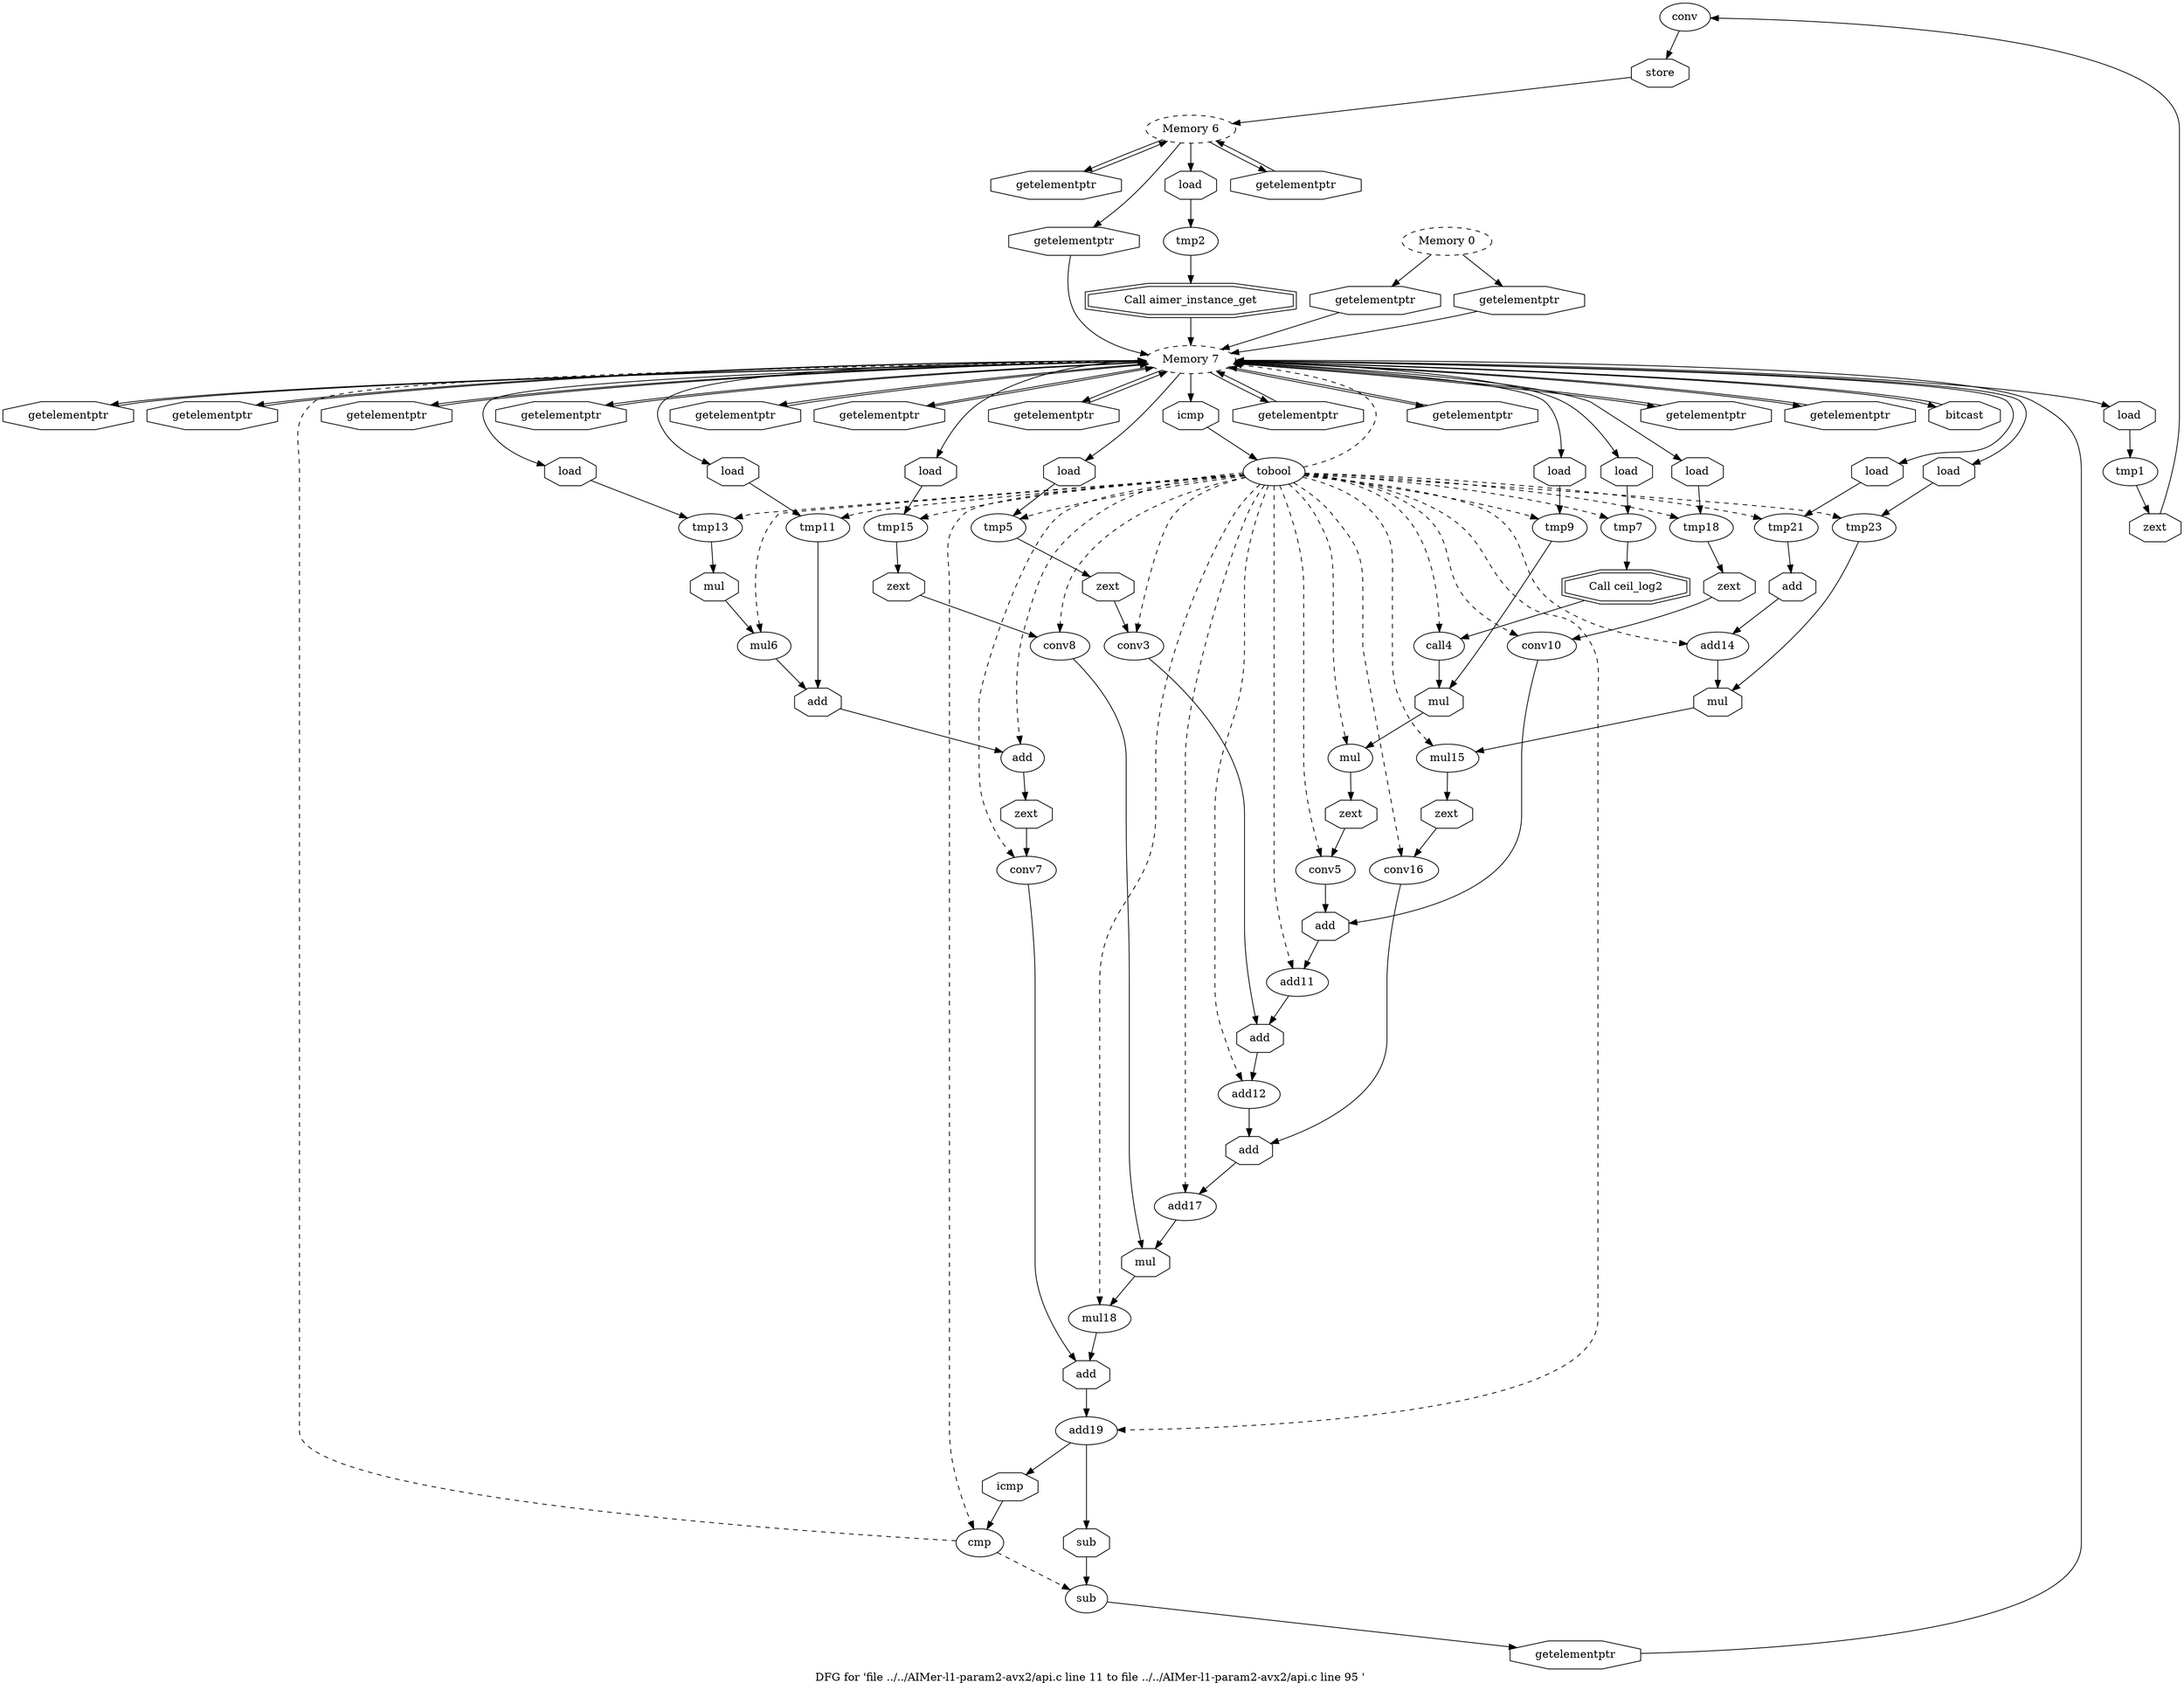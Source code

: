 digraph "DFG for 'file ../../AIMer-l1-param2-avx2/api.c line 11 to file ../../AIMer-l1-param2-avx2/api.c line 95 '  "{
label="DFG for 'file ../../AIMer-l1-param2-avx2/api.c line 11 to file ../../AIMer-l1-param2-avx2/api.c line 95 ' ";
node_578[shape=ellipse,style=solid,label="conv"]
node_581[shape=octagon,style=solid,label="store"]
"node_578"->"node_581"
node_577[shape=octagon,style=solid,label="load"]
node_576[shape=ellipse,style=solid,label="tmp1"]
"node_577"->"node_576"
node_579[shape=octagon,style=solid,label="zext"]
"node_576"->"node_579"
node_575[shape=octagon,style=solid,label="getelementptr"]
node_574[shape=ellipse,style=dashed,label="Memory 7"]
"node_575"->"node_574"
"node_574"->"node_577"
node_632[shape=octagon,style=solid,label="getelementptr"]
"node_574"->"node_632"
node_633[shape=octagon,style=solid,label="getelementptr"]
"node_574"->"node_633"
node_635[shape=octagon,style=solid,label="load"]
"node_574"->"node_635"
node_638[shape=octagon,style=solid,label="getelementptr"]
"node_574"->"node_638"
node_640[shape=octagon,style=solid,label="load"]
"node_574"->"node_640"
node_623[shape=octagon,style=solid,label="getelementptr"]
"node_574"->"node_623"
node_625[shape=octagon,style=solid,label="load"]
"node_574"->"node_625"
node_594[shape=octagon,style=solid,label="getelementptr"]
"node_574"->"node_594"
node_618[shape=octagon,style=solid,label="getelementptr"]
"node_574"->"node_618"
node_620[shape=octagon,style=solid,label="load"]
"node_574"->"node_620"
node_599[shape=octagon,style=solid,label="getelementptr"]
"node_574"->"node_599"
node_596[shape=octagon,style=solid,label="load"]
"node_574"->"node_596"
node_591[shape=octagon,style=solid,label="load"]
"node_574"->"node_591"
node_606[shape=octagon,style=solid,label="getelementptr"]
"node_574"->"node_606"
node_608[shape=octagon,style=solid,label="load"]
"node_574"->"node_608"
node_609[shape=octagon,style=solid,label="getelementptr"]
"node_574"->"node_609"
node_611[shape=octagon,style=solid,label="load"]
"node_574"->"node_611"
node_601[shape=octagon,style=solid,label="load"]
"node_574"->"node_601"
node_587[shape=octagon,style=solid,label="icmp"]
"node_574"->"node_587"
node_588[shape=octagon,style=solid,label="getelementptr"]
"node_574"->"node_588"
node_589[shape=octagon,style=solid,label="getelementptr"]
"node_574"->"node_589"
node_657[shape=octagon,style=solid,label="bitcast"]
"node_574"->"node_657"
node_573[shape=ellipse,style=dashed,label="Memory 6"]
node_580[shape=octagon,style=solid,label="getelementptr"]
"node_573"->"node_580"
node_582[shape=octagon,style=solid,label="getelementptr"]
"node_573"->"node_582"
node_584[shape=octagon,style=solid,label="load"]
"node_573"->"node_584"
node_656[shape=octagon,style=solid,label="getelementptr"]
"node_573"->"node_656"
node_572[shape=ellipse,style=dashed,label="Memory 0"]
"node_572"->"node_575"
node_658[shape=octagon,style=solid,label="getelementptr"]
"node_572"->"node_658"
node_631[shape=octagon,style=solid,label="add"]
node_630[shape=ellipse,style=solid,label="add12"]
"node_631"->"node_630"
"node_632"->"node_574"
"node_633"->"node_574"
node_634[shape=ellipse,style=solid,label="tmp21"]
node_637[shape=octagon,style=solid,label="add"]
"node_634"->"node_637"
"node_635"->"node_634"
node_636[shape=ellipse,style=solid,label="add14"]
node_642[shape=octagon,style=solid,label="mul"]
"node_636"->"node_642"
"node_637"->"node_636"
"node_638"->"node_574"
node_639[shape=ellipse,style=solid,label="tmp23"]
"node_639"->"node_642"
"node_640"->"node_639"
node_641[shape=ellipse,style=solid,label="mul15"]
node_644[shape=octagon,style=solid,label="zext"]
"node_641"->"node_644"
"node_642"->"node_641"
node_643[shape=ellipse,style=solid,label="conv16"]
node_646[shape=octagon,style=solid,label="add"]
"node_643"->"node_646"
"node_644"->"node_643"
"node_579"->"node_578"
node_622[shape=octagon,style=solid,label="zext"]
node_621[shape=ellipse,style=solid,label="conv8"]
"node_622"->"node_621"
"node_623"->"node_574"
node_624[shape=ellipse,style=solid,label="tmp18"]
node_627[shape=octagon,style=solid,label="zext"]
"node_624"->"node_627"
"node_625"->"node_624"
node_626[shape=ellipse,style=solid,label="conv10"]
node_629[shape=octagon,style=solid,label="add"]
"node_626"->"node_629"
"node_627"->"node_626"
node_628[shape=ellipse,style=solid,label="add11"]
"node_628"->"node_631"
"node_629"->"node_628"
"node_630"->"node_646"
"node_580"->"node_573"
"node_581"->"node_573"
"node_582"->"node_573"
node_583[shape=ellipse,style=solid,label="tmp2"]
node_585[shape=doubleoctagon,style=solid,label="Call aimer_instance_get"]
"node_583"->"node_585"
"node_584"->"node_583"
"node_594"->"node_574"
node_592[shape=ellipse,style=solid,label="conv3"]
"node_592"->"node_631"
node_613[shape=octagon,style=solid,label="mul"]
node_612[shape=ellipse,style=solid,label="mul6"]
"node_613"->"node_612"
node_614[shape=ellipse,style=solid,label="add"]
node_617[shape=octagon,style=solid,label="zext"]
"node_614"->"node_617"
node_615[shape=octagon,style=solid,label="add"]
"node_615"->"node_614"
node_616[shape=ellipse,style=solid,label="conv7"]
node_650[shape=octagon,style=solid,label="add"]
"node_616"->"node_650"
"node_617"->"node_616"
"node_618"->"node_574"
node_619[shape=ellipse,style=solid,label="tmp15"]
"node_619"->"node_622"
"node_620"->"node_619"
node_648[shape=octagon,style=solid,label="mul"]
"node_621"->"node_648"
node_593[shape=octagon,style=solid,label="zext"]
"node_593"->"node_592"
node_598[shape=doubleoctagon,style=solid,label="Call ceil_log2"]
node_597[shape=ellipse,style=solid,label="call4"]
"node_598"->"node_597"
"node_599"->"node_574"
node_595[shape=ellipse,style=solid,label="tmp7"]
"node_596"->"node_595"
node_603[shape=octagon,style=solid,label="mul"]
"node_597"->"node_603"
node_590[shape=ellipse,style=solid,label="tmp5"]
"node_590"->"node_593"
"node_591"->"node_590"
node_602[shape=ellipse,style=solid,label="mul"]
node_605[shape=octagon,style=solid,label="zext"]
"node_602"->"node_605"
"node_603"->"node_602"
node_604[shape=ellipse,style=solid,label="conv5"]
"node_604"->"node_629"
"node_605"->"node_604"
"node_606"->"node_574"
node_607[shape=ellipse,style=solid,label="tmp11"]
"node_607"->"node_615"
"node_608"->"node_607"
"node_609"->"node_574"
node_610[shape=ellipse,style=solid,label="tmp13"]
"node_610"->"node_613"
"node_611"->"node_610"
"node_612"->"node_615"
node_600[shape=ellipse,style=solid,label="tmp9"]
"node_600"->"node_603"
"node_601"->"node_600"
"node_595"->"node_598"
"node_585"->"node_574"
node_586[shape=ellipse,style=solid,label="tobool"]
"node_586"->"node_574" [style=dashed]
"node_586"->"node_634" [style=dashed]
"node_586"->"node_636" [style=dashed]
"node_586"->"node_639" [style=dashed]
"node_586"->"node_641" [style=dashed]
"node_586"->"node_643" [style=dashed]
"node_586"->"node_624" [style=dashed]
"node_586"->"node_626" [style=dashed]
"node_586"->"node_628" [style=dashed]
"node_586"->"node_630" [style=dashed]
"node_586"->"node_592" [style=dashed]
"node_586"->"node_614" [style=dashed]
"node_586"->"node_616" [style=dashed]
"node_586"->"node_619" [style=dashed]
"node_586"->"node_621" [style=dashed]
"node_586"->"node_597" [style=dashed]
"node_586"->"node_590" [style=dashed]
"node_586"->"node_602" [style=dashed]
"node_586"->"node_604" [style=dashed]
"node_586"->"node_607" [style=dashed]
"node_586"->"node_610" [style=dashed]
"node_586"->"node_612" [style=dashed]
"node_586"->"node_600" [style=dashed]
"node_586"->"node_595" [style=dashed]
node_645[shape=ellipse,style=solid,label="add17"]
"node_586"->"node_645" [style=dashed]
node_647[shape=ellipse,style=solid,label="mul18"]
"node_586"->"node_647" [style=dashed]
node_649[shape=ellipse,style=solid,label="add19"]
"node_586"->"node_649" [style=dashed]
node_651[shape=ellipse,style=solid,label="cmp"]
"node_586"->"node_651" [style=dashed]
"node_587"->"node_586"
"node_588"->"node_574"
"node_589"->"node_574"
"node_645"->"node_648"
"node_646"->"node_645"
"node_647"->"node_650"
"node_648"->"node_647"
node_652[shape=octagon,style=solid,label="icmp"]
"node_649"->"node_652"
node_654[shape=octagon,style=solid,label="sub"]
"node_649"->"node_654"
"node_650"->"node_649"
"node_651"->"node_574" [style=dashed]
node_653[shape=ellipse,style=solid,label="sub"]
"node_651"->"node_653" [style=dashed]
"node_652"->"node_651"
node_655[shape=octagon,style=solid,label="getelementptr"]
"node_653"->"node_655"
"node_654"->"node_653"
"node_655"->"node_574"
"node_656"->"node_574"
"node_657"->"node_574"
"node_658"->"node_574"
}

